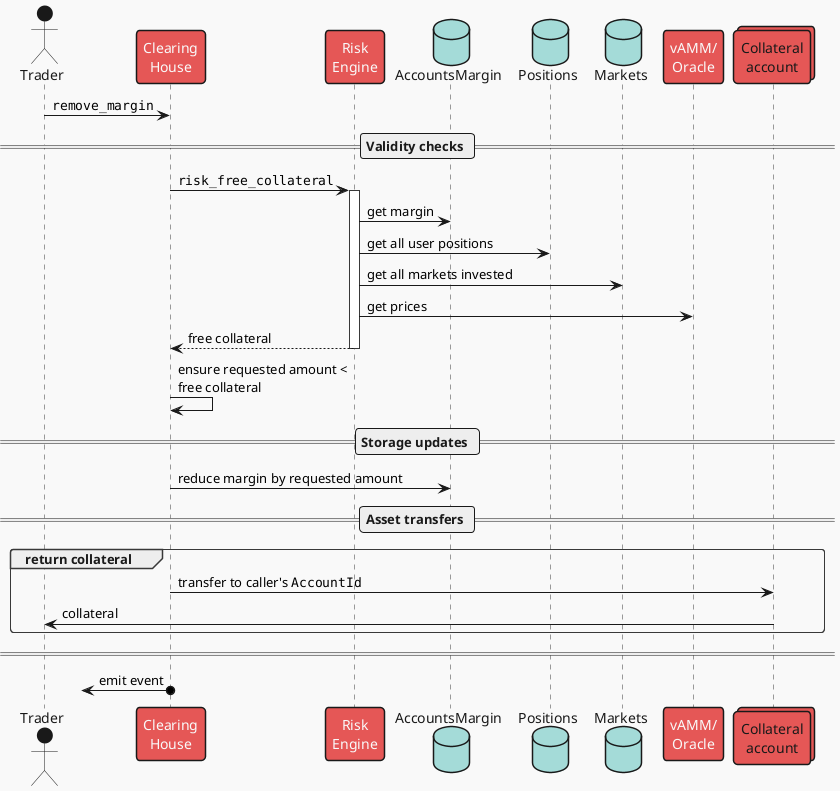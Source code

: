 @startuml remove_margin
!theme mars

actor "Trader" as user
participant "Clearing\nHouse" as ch
participant "Risk\nEngine" as risk
database "AccountsMargin" as accs
database "Positions" as positions
database "Markets" as mkts
participant "vAMM/\nOracle" as price
collections "Collateral\naccount" as vault

user -> ch : ""remove_margin""

== Validity checks ==

ch -> risk ++: ""risk_free_collateral""
    risk -> accs : get margin
    risk -> positions : get all user positions
    risk -> mkts : get all markets invested
    risk -> price : get prices
return free collateral

ch -> ch: ensure requested amount <\nfree collateral

== Storage updates ==

ch -> accs : reduce margin by requested amount

== Asset transfers ==

group return collateral
ch -> vault : transfer to caller's ""AccountId""
vault -> user : collateral
end

====

?<-o ch : emit event
@enduml
